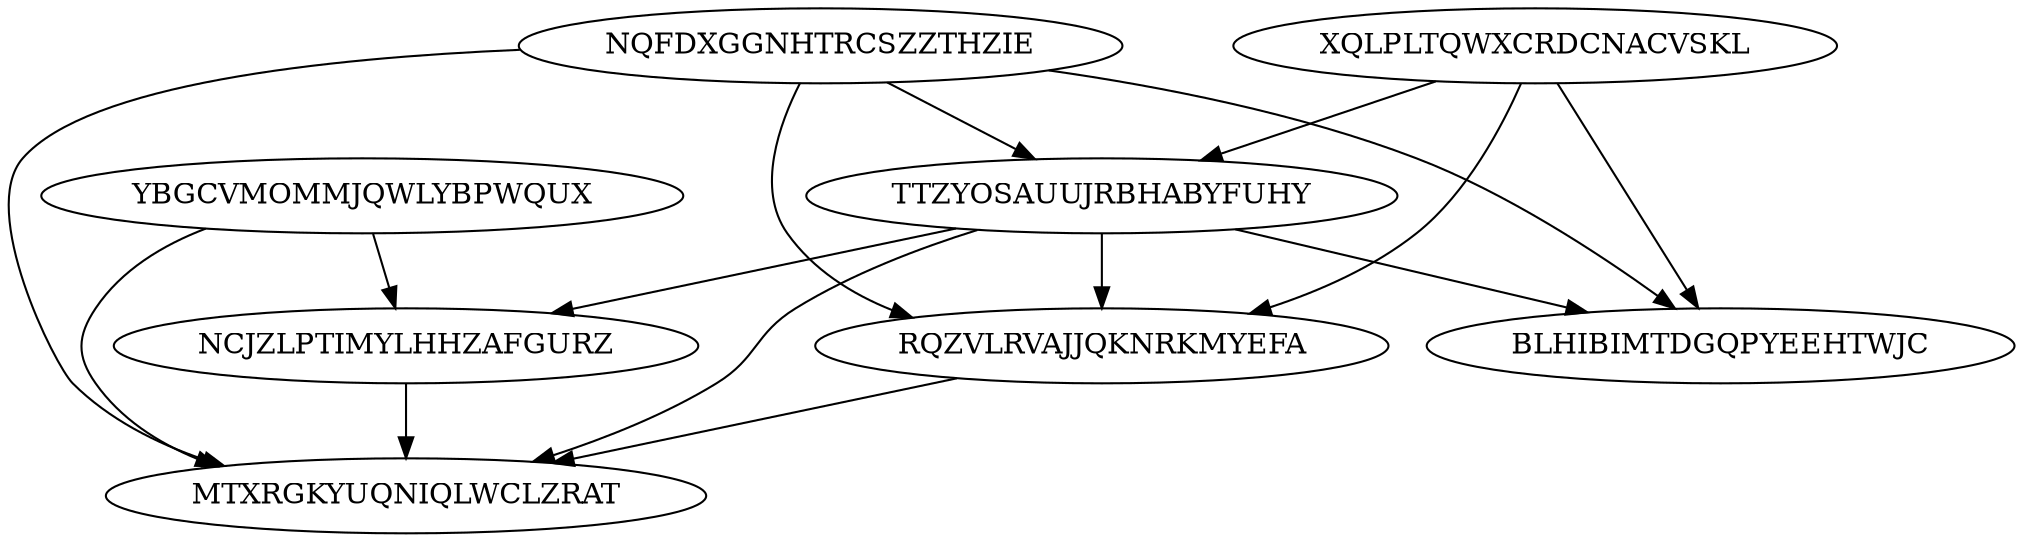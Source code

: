 digraph "N8M15" {
	XQLPLTQWXCRDCNACVSKL			[Weight=16, Start=0, Processor=1];
	YBGCVMOMMJQWLYBPWQUX			[Weight=11, Start=16, Processor=1];
	NQFDXGGNHTRCSZZTHZIE			[Weight=13, Start=0, Processor=2];
	TTZYOSAUUJRBHABYFUHY			[Weight=15, Start=27, Processor=1];
	RQZVLRVAJJQKNRKMYEFA			[Weight=14, Start=42, Processor=1];
	BLHIBIMTDGQPYEEHTWJC			[Weight=20, Start=56, Processor=2];
	NCJZLPTIMYLHHZAFGURZ			[Weight=15, Start=56, Processor=1];
	MTXRGKYUQNIQLWCLZRAT			[Weight=19, Start=71, Processor=1];
	XQLPLTQWXCRDCNACVSKL -> RQZVLRVAJJQKNRKMYEFA		[Weight=10];
	NQFDXGGNHTRCSZZTHZIE -> BLHIBIMTDGQPYEEHTWJC		[Weight=19];
	TTZYOSAUUJRBHABYFUHY -> BLHIBIMTDGQPYEEHTWJC		[Weight=14];
	TTZYOSAUUJRBHABYFUHY -> RQZVLRVAJJQKNRKMYEFA		[Weight=19];
	XQLPLTQWXCRDCNACVSKL -> TTZYOSAUUJRBHABYFUHY		[Weight=12];
	NQFDXGGNHTRCSZZTHZIE -> MTXRGKYUQNIQLWCLZRAT		[Weight=11];
	NQFDXGGNHTRCSZZTHZIE -> TTZYOSAUUJRBHABYFUHY		[Weight=14];
	YBGCVMOMMJQWLYBPWQUX -> NCJZLPTIMYLHHZAFGURZ		[Weight=16];
	RQZVLRVAJJQKNRKMYEFA -> MTXRGKYUQNIQLWCLZRAT		[Weight=20];
	NQFDXGGNHTRCSZZTHZIE -> RQZVLRVAJJQKNRKMYEFA		[Weight=12];
	XQLPLTQWXCRDCNACVSKL -> BLHIBIMTDGQPYEEHTWJC		[Weight=17];
	YBGCVMOMMJQWLYBPWQUX -> MTXRGKYUQNIQLWCLZRAT		[Weight=16];
	TTZYOSAUUJRBHABYFUHY -> NCJZLPTIMYLHHZAFGURZ		[Weight=18];
	TTZYOSAUUJRBHABYFUHY -> MTXRGKYUQNIQLWCLZRAT		[Weight=19];
	NCJZLPTIMYLHHZAFGURZ -> MTXRGKYUQNIQLWCLZRAT		[Weight=10];
}
